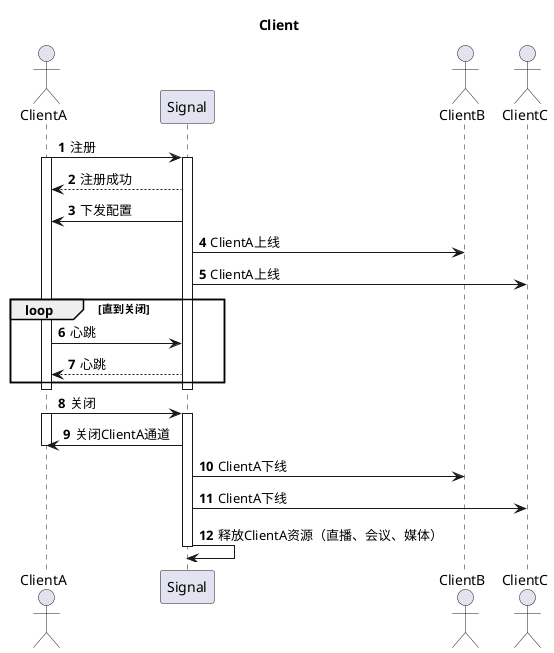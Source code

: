 @startuml

title Client

actor ClientA as ClientA
participant "Signal" as Signal
actor ClientB as ClientB
actor ClientC as ClientC

autonumber

ClientA -> Signal: 注册
activate ClientA
activate Signal
Signal --> ClientA: 注册成功
Signal -> ClientA: 下发配置
Signal -> ClientB: ClientA上线
Signal -> ClientC: ClientA上线
loop 直到关闭
    ClientA -> Signal: 心跳
    Signal --> ClientA: 心跳
end
deactivate Signal
deactivate ClientA

ClientA -> Signal: 关闭
activate Signal
activate ClientA
Signal -> ClientA: 关闭ClientA通道
deactivate ClientA
Signal -> ClientB: ClientA下线
Signal -> ClientC: ClientA下线
Signal -> Signal: 释放ClientA资源（直播、会议、媒体）
deactivate Signal

@enduml